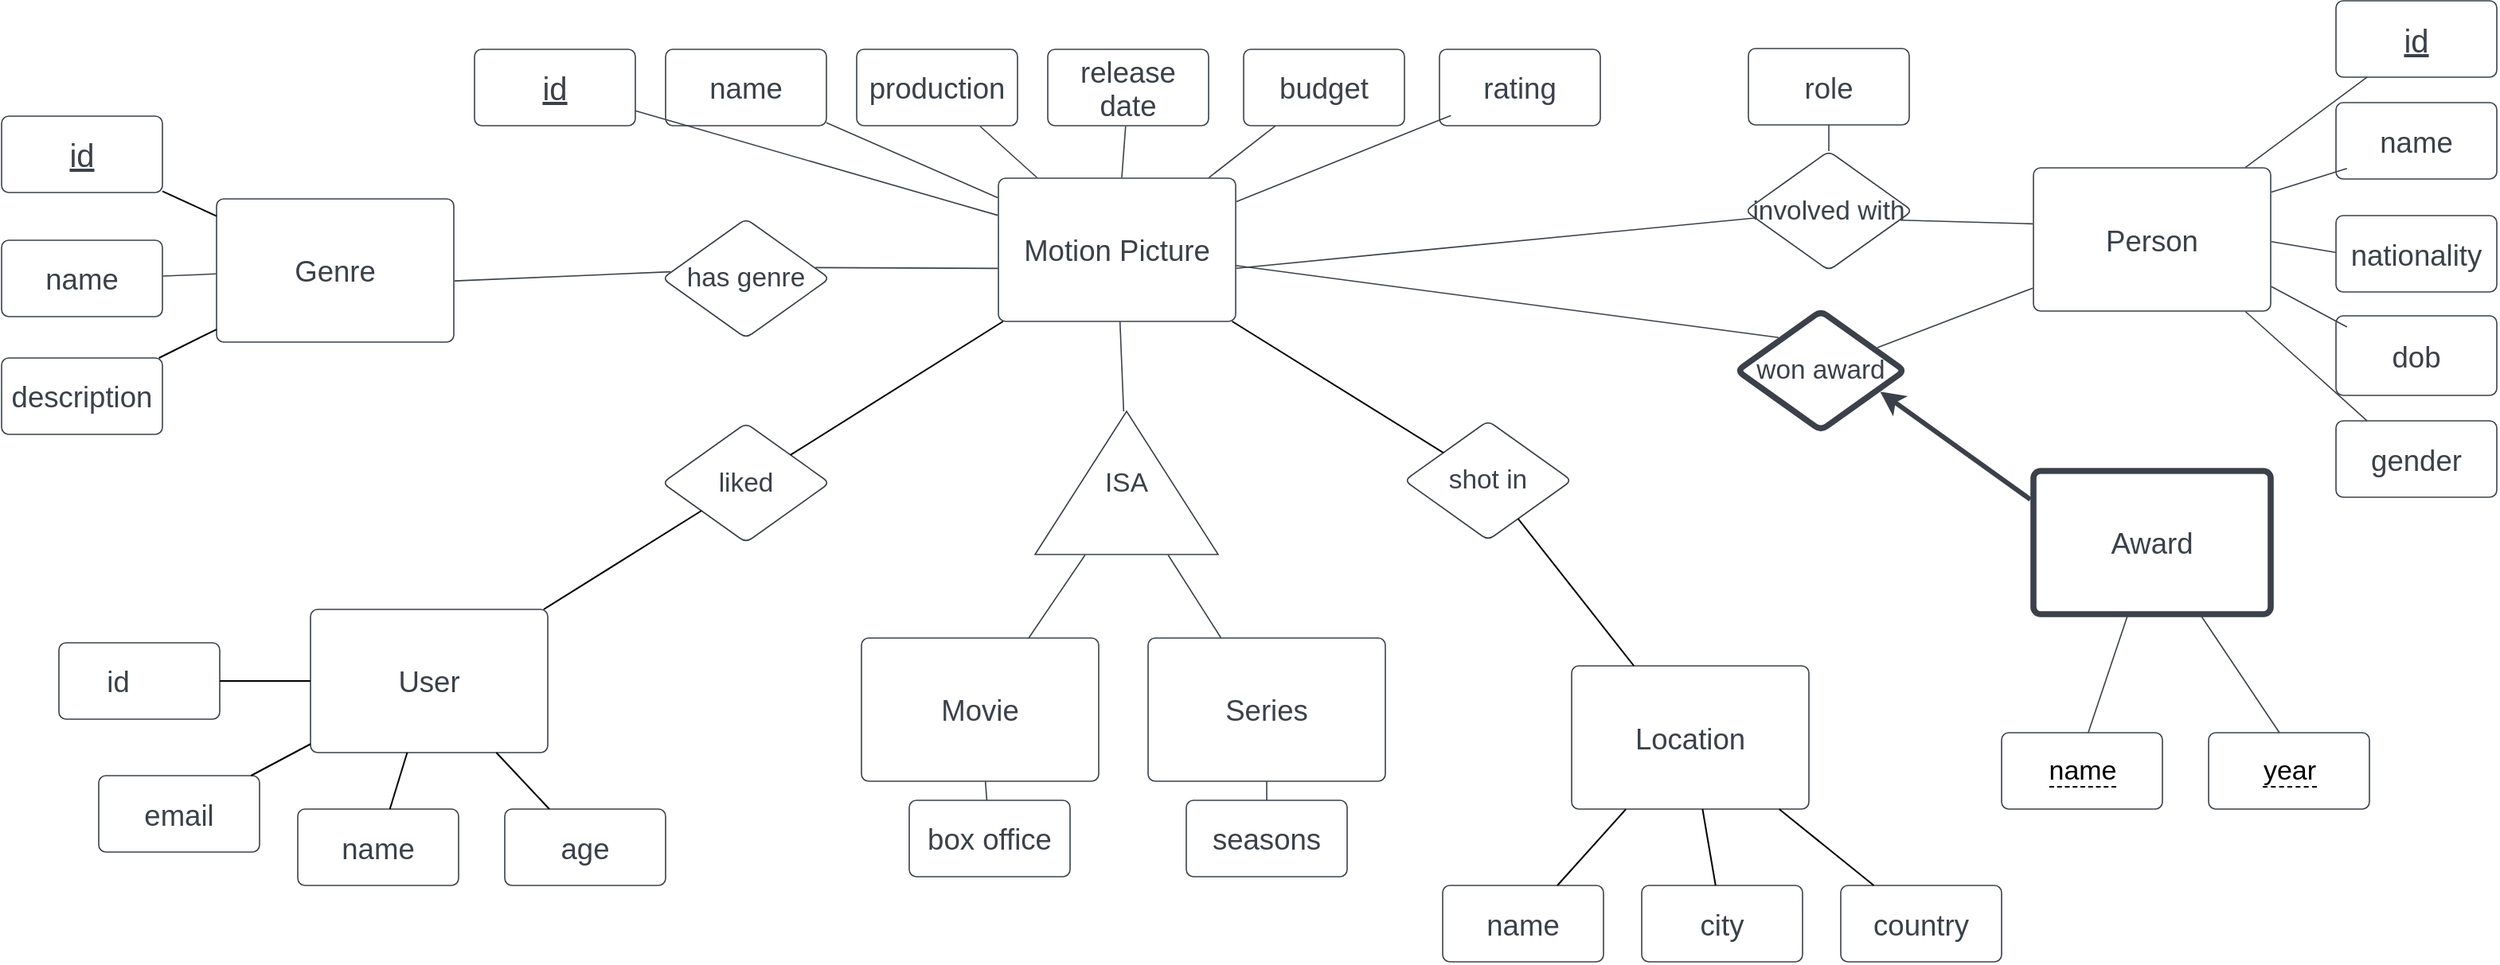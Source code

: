 <mxfile version="23.1.1" type="github">
  <diagram id="sM4I3jX4hoVVW6KOLBf2" name="Page-1">
    <mxGraphModel dx="2704" dy="2076" grid="1" gridSize="10" guides="1" tooltips="1" connect="1" arrows="1" fold="1" page="1" pageScale="1" pageWidth="850" pageHeight="1100" math="0" shadow="0">
      <root>
        <mxCell id="0" />
        <mxCell id="1" parent="0" />
        <mxCell id="el3v450CjuvMq8LSbT_c-1" value="Motion Picture" style="html=1;overflow=block;blockSpacing=1;whiteSpace=wrap;fontSize=18.3;fontColor=#3a414a;spacing=9;strokeColor=#3a414a;strokeOpacity=100;rounded=1;absoluteArcSize=1;arcSize=9;strokeWidth=0.8;lucidId=EhC.puBz8QKm;" vertex="1" parent="1">
          <mxGeometry x="226" y="39" width="149" height="90" as="geometry" />
        </mxCell>
        <mxCell id="el3v450CjuvMq8LSbT_c-2" value="id" style="html=1;overflow=block;blockSpacing=1;whiteSpace=wrap;fontSize=20;fontColor=#3a414a;fontStyle=4;spacing=3.8;strokeColor=#3a414a;strokeOpacity=100;rounded=1;absoluteArcSize=1;arcSize=9;strokeWidth=0.8;lucidId=EhC.K002xcMy;" vertex="1" parent="1">
          <mxGeometry x="-103" y="-42" width="101" height="48" as="geometry" />
        </mxCell>
        <mxCell id="el3v450CjuvMq8LSbT_c-3" value="name" style="html=1;overflow=block;blockSpacing=1;whiteSpace=wrap;fontSize=18.3;fontColor=#3a414a;spacing=3.8;strokeColor=#3a414a;strokeOpacity=100;rounded=1;absoluteArcSize=1;arcSize=9;strokeWidth=0.8;lucidId=EhC.Za-9YmAU;" vertex="1" parent="1">
          <mxGeometry x="17" y="-42" width="101" height="48" as="geometry" />
        </mxCell>
        <mxCell id="el3v450CjuvMq8LSbT_c-4" value="production" style="html=1;overflow=block;blockSpacing=1;whiteSpace=wrap;fontSize=18.3;fontColor=#3a414a;spacing=3.8;strokeColor=#3a414a;strokeOpacity=100;rounded=1;absoluteArcSize=1;arcSize=9;strokeWidth=0.8;lucidId=EhC.SkmI63rg;" vertex="1" parent="1">
          <mxGeometry x="137" y="-42" width="101" height="48" as="geometry" />
        </mxCell>
        <mxCell id="el3v450CjuvMq8LSbT_c-5" value="release date" style="html=1;overflow=block;blockSpacing=1;whiteSpace=wrap;fontSize=18.3;fontColor=#3a414a;spacing=3.8;strokeColor=#3a414a;strokeOpacity=100;rounded=1;absoluteArcSize=1;arcSize=9;strokeWidth=0.8;lucidId=EhC.e631Bg8s;" vertex="1" parent="1">
          <mxGeometry x="257" y="-42" width="101" height="48" as="geometry" />
        </mxCell>
        <mxCell id="el3v450CjuvMq8LSbT_c-6" value="budget" style="html=1;overflow=block;blockSpacing=1;whiteSpace=wrap;fontSize=18.3;fontColor=#3a414a;spacing=3.8;strokeColor=#3a414a;strokeOpacity=100;rounded=1;absoluteArcSize=1;arcSize=9;strokeWidth=0.8;lucidId=EhC.gpTw17Wh;" vertex="1" parent="1">
          <mxGeometry x="380" y="-42" width="101" height="48" as="geometry" />
        </mxCell>
        <mxCell id="el3v450CjuvMq8LSbT_c-7" value="rating" style="html=1;overflow=block;blockSpacing=1;whiteSpace=wrap;fontSize=18.3;fontColor=#3a414a;spacing=3.8;strokeColor=#3a414a;strokeOpacity=100;rounded=1;absoluteArcSize=1;arcSize=9;strokeWidth=0.8;lucidId=EhC.i43d71ts;" vertex="1" parent="1">
          <mxGeometry x="503" y="-42" width="101" height="48" as="geometry" />
        </mxCell>
        <mxCell id="el3v450CjuvMq8LSbT_c-8" value="has genre" style="html=1;overflow=block;blockSpacing=1;whiteSpace=wrap;rhombus;fontSize=16.7;fontColor=#3a414a;spacing=3.8;strokeColor=#3a414a;strokeOpacity=100;rounded=1;absoluteArcSize=1;arcSize=9;strokeWidth=0.8;lucidId=EhC.QZZ1NWxO;" vertex="1" parent="1">
          <mxGeometry x="15" y="64.5" width="105" height="75" as="geometry" />
        </mxCell>
        <mxCell id="el3v450CjuvMq8LSbT_c-9" value="Genre" style="html=1;overflow=block;blockSpacing=1;whiteSpace=wrap;fontSize=18.3;fontColor=#3a414a;spacing=9;strokeColor=#3a414a;strokeOpacity=100;rounded=1;absoluteArcSize=1;arcSize=9;strokeWidth=0.8;lucidId=EhC.2TelQr3l;" vertex="1" parent="1">
          <mxGeometry x="-265" y="52" width="149" height="90" as="geometry" />
        </mxCell>
        <mxCell id="el3v450CjuvMq8LSbT_c-10" value="id" style="html=1;overflow=block;blockSpacing=1;whiteSpace=wrap;fontSize=20;fontColor=#3a414a;fontStyle=4;spacing=3.8;strokeColor=#3a414a;strokeOpacity=100;rounded=1;absoluteArcSize=1;arcSize=9;strokeWidth=0.8;lucidId=EhC._s6o4LGN;" vertex="1" parent="1">
          <mxGeometry x="-400" width="101" height="48" as="geometry" />
        </mxCell>
        <mxCell id="el3v450CjuvMq8LSbT_c-11" value="name" style="html=1;overflow=block;blockSpacing=1;whiteSpace=wrap;fontSize=18.3;fontColor=#3a414a;spacing=3.8;strokeColor=#3a414a;strokeOpacity=100;rounded=1;absoluteArcSize=1;arcSize=9;strokeWidth=0.8;lucidId=EhC..8Grq90Z;" vertex="1" parent="1">
          <mxGeometry x="-400" y="78" width="101" height="48" as="geometry" />
        </mxCell>
        <mxCell id="el3v450CjuvMq8LSbT_c-12" value="description" style="html=1;overflow=block;blockSpacing=1;whiteSpace=wrap;fontSize=18.3;fontColor=#3a414a;spacing=3.8;strokeColor=#3a414a;strokeOpacity=100;rounded=1;absoluteArcSize=1;arcSize=9;strokeWidth=0.8;lucidId=EhC.vAgzzkB6;" vertex="1" parent="1">
          <mxGeometry x="-400" y="152" width="101" height="48" as="geometry" />
        </mxCell>
        <mxCell id="el3v450CjuvMq8LSbT_c-13" value="ISA" style="html=1;overflow=block;blockSpacing=1;whiteSpace=wrap;shape=mxgraph.basic.acute_triangle;dx=0.5;anchorPointDirection=0;fontSize=16.7;fontColor=#3a414a;spacing=3.8;strokeColor=#3a414a;strokeOpacity=100;rounded=1;absoluteArcSize=1;arcSize=9;strokeWidth=0.8;lucidId=EhC.fMM-BYXl;" vertex="1" parent="1">
          <mxGeometry x="249" y="185.5" width="115" height="90" as="geometry" />
        </mxCell>
        <mxCell id="el3v450CjuvMq8LSbT_c-14" value="Movie" style="html=1;overflow=block;blockSpacing=1;whiteSpace=wrap;fontSize=18.3;fontColor=#3a414a;spacing=9;strokeColor=#3a414a;strokeOpacity=100;rounded=1;absoluteArcSize=1;arcSize=9;strokeWidth=0.8;lucidId=EhC.wCg-WKs.;" vertex="1" parent="1">
          <mxGeometry x="140" y="328" width="149" height="90" as="geometry" />
        </mxCell>
        <mxCell id="el3v450CjuvMq8LSbT_c-15" value="Series" style="html=1;overflow=block;blockSpacing=1;whiteSpace=wrap;fontSize=18.3;fontColor=#3a414a;spacing=9;strokeColor=#3a414a;strokeOpacity=100;rounded=1;absoluteArcSize=1;arcSize=9;strokeWidth=0.8;lucidId=EhC.DiEWmnb3;" vertex="1" parent="1">
          <mxGeometry x="320" y="328" width="149" height="90" as="geometry" />
        </mxCell>
        <mxCell id="el3v450CjuvMq8LSbT_c-16" value="seasons" style="html=1;overflow=block;blockSpacing=1;whiteSpace=wrap;fontSize=18.3;fontColor=#3a414a;spacing=3.8;strokeColor=#3a414a;strokeOpacity=100;rounded=1;absoluteArcSize=1;arcSize=9;strokeWidth=0.8;lucidId=EhC.XMe3hi0Y;" vertex="1" parent="1">
          <mxGeometry x="344" y="430" width="101" height="48" as="geometry" />
        </mxCell>
        <mxCell id="el3v450CjuvMq8LSbT_c-17" value="" style="html=1;jettySize=18;whiteSpace=wrap;fontSize=13;strokeColor=#3a414a;strokeOpacity=100;strokeWidth=0.8;rounded=0;startArrow=none;endArrow=none;lucidId=EhC.ZKdA8h4V;" edge="1" parent="1" source="el3v450CjuvMq8LSbT_c-16" target="el3v450CjuvMq8LSbT_c-15">
          <mxGeometry width="100" height="100" relative="1" as="geometry">
            <Array as="points" />
            <mxPoint x="359.5" y="429.616" as="sourcePoint" />
            <mxPoint x="359.609" y="418.36" as="targetPoint" />
          </mxGeometry>
        </mxCell>
        <mxCell id="el3v450CjuvMq8LSbT_c-18" value="box office" style="html=1;overflow=block;blockSpacing=1;whiteSpace=wrap;fontSize=18.3;fontColor=#3a414a;spacing=3.8;strokeColor=#3a414a;strokeOpacity=100;rounded=1;absoluteArcSize=1;arcSize=9;strokeWidth=0.8;lucidId=EhC.fizSg1F4;" vertex="1" parent="1">
          <mxGeometry x="170" y="430" width="101" height="48" as="geometry" />
        </mxCell>
        <mxCell id="el3v450CjuvMq8LSbT_c-19" value="" style="html=1;jettySize=18;whiteSpace=wrap;fontSize=13;strokeColor=#3a414a;strokeOpacity=100;strokeWidth=0.8;rounded=0;startArrow=none;endArrow=none;lucidId=EhC.VP9mOlVg;" edge="1" parent="1" source="el3v450CjuvMq8LSbT_c-18" target="el3v450CjuvMq8LSbT_c-14">
          <mxGeometry width="100" height="100" relative="1" as="geometry">
            <Array as="points" />
            <mxPoint x="173.5" y="429.616" as="sourcePoint" />
            <mxPoint x="173.5" y="418.36" as="targetPoint" />
          </mxGeometry>
        </mxCell>
        <mxCell id="el3v450CjuvMq8LSbT_c-20" value="involved with" style="html=1;overflow=block;blockSpacing=1;whiteSpace=wrap;rhombus;fontSize=16.7;fontColor=#3a414a;spacing=3.8;strokeColor=#3a414a;strokeOpacity=100;rounded=1;absoluteArcSize=1;arcSize=9;strokeWidth=0.8;lucidId=EhC.Q1qjVrm5;" vertex="1" parent="1">
          <mxGeometry x="695" y="22" width="105" height="75" as="geometry" />
        </mxCell>
        <mxCell id="el3v450CjuvMq8LSbT_c-21" value="" style="html=1;jettySize=18;whiteSpace=wrap;fontSize=13;strokeColor=#3a414a;strokeOpacity=100;strokeWidth=0.8;rounded=0;startArrow=none;endArrow=none;exitX=0.049;exitY=0.444;exitPerimeter=0;entryX=1.003;entryY=0.573;entryPerimeter=0;lucidId=EhC.aDPgynu~;" edge="1" parent="1" source="el3v450CjuvMq8LSbT_c-8" target="el3v450CjuvMq8LSbT_c-9">
          <mxGeometry width="100" height="100" relative="1" as="geometry">
            <Array as="points" />
          </mxGeometry>
        </mxCell>
        <mxCell id="el3v450CjuvMq8LSbT_c-22" value="Person" style="html=1;overflow=block;blockSpacing=1;whiteSpace=wrap;fontSize=18.3;fontColor=#3a414a;spacing=9;strokeColor=#3a414a;strokeOpacity=100;rounded=1;absoluteArcSize=1;arcSize=9;strokeWidth=0.8;lucidId=EhC.wSKpIc.s;" vertex="1" parent="1">
          <mxGeometry x="876" y="32.5" width="149" height="90" as="geometry" />
        </mxCell>
        <mxCell id="el3v450CjuvMq8LSbT_c-23" value="id" style="html=1;overflow=block;blockSpacing=1;whiteSpace=wrap;fontSize=20;fontColor=#3a414a;fontStyle=4;spacing=3.8;strokeColor=#3a414a;strokeOpacity=100;rounded=1;absoluteArcSize=1;arcSize=9;strokeWidth=0.8;lucidId=EhC._QKX56Lp;" vertex="1" parent="1">
          <mxGeometry x="1066" y="-72.5" width="101" height="48" as="geometry" />
        </mxCell>
        <mxCell id="el3v450CjuvMq8LSbT_c-24" value="name" style="html=1;overflow=block;blockSpacing=1;whiteSpace=wrap;fontSize=18.3;fontColor=#3a414a;spacing=3.8;strokeColor=#3a414a;strokeOpacity=100;rounded=1;absoluteArcSize=1;arcSize=9;strokeWidth=0.8;lucidId=EhC.zysOP_Ow;" vertex="1" parent="1">
          <mxGeometry x="1066" y="-8.5" width="101" height="48" as="geometry" />
        </mxCell>
        <mxCell id="el3v450CjuvMq8LSbT_c-25" value="nationality" style="html=1;overflow=block;blockSpacing=1;whiteSpace=wrap;fontSize=18.3;fontColor=#3a414a;spacing=3.8;strokeColor=#3a414a;strokeOpacity=100;rounded=1;absoluteArcSize=1;arcSize=9;strokeWidth=0.8;lucidId=EhC.w.58bNZ2;" vertex="1" parent="1">
          <mxGeometry x="1066" y="62.5" width="101" height="48" as="geometry" />
        </mxCell>
        <mxCell id="el3v450CjuvMq8LSbT_c-26" value="dob" style="html=1;overflow=block;blockSpacing=1;whiteSpace=wrap;fontSize=18.3;fontColor=#3a414a;spacing=3.8;strokeColor=#3a414a;strokeOpacity=100;rounded=1;absoluteArcSize=1;arcSize=9;strokeWidth=0.8;lucidId=EhC.PedF_u0f;" vertex="1" parent="1">
          <mxGeometry x="1066" y="125.5" width="101" height="50" as="geometry" />
        </mxCell>
        <mxCell id="el3v450CjuvMq8LSbT_c-27" value="gender" style="html=1;overflow=block;blockSpacing=1;whiteSpace=wrap;fontSize=18.3;fontColor=#3a414a;spacing=3.8;strokeColor=#3a414a;strokeOpacity=100;rounded=1;absoluteArcSize=1;arcSize=9;strokeWidth=0.8;lucidId=EhC.qQ7s1gyy;" vertex="1" parent="1">
          <mxGeometry x="1066" y="191.5" width="101" height="48" as="geometry" />
        </mxCell>
        <mxCell id="el3v450CjuvMq8LSbT_c-28" value="" style="html=1;jettySize=18;whiteSpace=wrap;fontSize=13;strokeColor=#3a414a;strokeOpacity=100;strokeWidth=0.8;rounded=0;startArrow=none;endArrow=none;exitX=-0.003;exitY=0.391;exitPerimeter=0;entryX=0.928;entryY=0.578;entryPerimeter=0;lucidId=EhC.a0eCgye7;" edge="1" parent="1" source="el3v450CjuvMq8LSbT_c-22" target="el3v450CjuvMq8LSbT_c-20">
          <mxGeometry width="100" height="100" relative="1" as="geometry">
            <Array as="points" />
          </mxGeometry>
        </mxCell>
        <mxCell id="el3v450CjuvMq8LSbT_c-29" value="" style="html=1;jettySize=18;whiteSpace=wrap;fontSize=13;strokeColor=#3a414a;strokeOpacity=100;strokeWidth=0.8;rounded=0;startArrow=none;endArrow=none;entryX=1.003;entryY=0.629;entryPerimeter=0;lucidId=EhC.yviJO4~V;" edge="1" parent="1" source="el3v450CjuvMq8LSbT_c-20" target="el3v450CjuvMq8LSbT_c-1">
          <mxGeometry width="100" height="100" relative="1" as="geometry">
            <Array as="points" />
          </mxGeometry>
        </mxCell>
        <mxCell id="el3v450CjuvMq8LSbT_c-30" value="role" style="html=1;overflow=block;blockSpacing=1;whiteSpace=wrap;fontSize=18.3;fontColor=#3a414a;spacing=3.8;strokeColor=#3a414a;strokeOpacity=100;rounded=1;absoluteArcSize=1;arcSize=9;strokeWidth=0.8;lucidId=EhC.efyC4Qk-;" vertex="1" parent="1">
          <mxGeometry x="697" y="-42.5" width="101" height="48" as="geometry" />
        </mxCell>
        <mxCell id="el3v450CjuvMq8LSbT_c-31" value="" style="html=1;jettySize=18;whiteSpace=wrap;fontSize=13;strokeColor=#3a414a;strokeOpacity=100;strokeWidth=0.8;rounded=0;startArrow=none;endArrow=none;lucidId=EhC.6O76i-IB;" edge="1" parent="1" source="el3v450CjuvMq8LSbT_c-30" target="el3v450CjuvMq8LSbT_c-20">
          <mxGeometry width="100" height="100" relative="1" as="geometry">
            <Array as="points" />
          </mxGeometry>
        </mxCell>
        <mxCell id="el3v450CjuvMq8LSbT_c-32" value="" style="html=1;jettySize=18;whiteSpace=wrap;fontSize=13;strokeColor=#3a414a;strokeOpacity=100;strokeWidth=0.8;rounded=0;startArrow=none;endArrow=none;exitX=0.194;exitY=0.999;exitPerimeter=0;entryX=0.894;entryY=-0.004;entryPerimeter=0;lucidId=EhC.ArO0ruCg;" edge="1" parent="1" source="el3v450CjuvMq8LSbT_c-23" target="el3v450CjuvMq8LSbT_c-22">
          <mxGeometry width="100" height="100" relative="1" as="geometry">
            <Array as="points" />
          </mxGeometry>
        </mxCell>
        <mxCell id="el3v450CjuvMq8LSbT_c-33" value="" style="html=1;jettySize=18;whiteSpace=wrap;fontSize=13;strokeColor=#3a414a;strokeOpacity=100;strokeWidth=0.8;rounded=0;startArrow=none;endArrow=none;exitX=0.068;exitY=0.861;exitPerimeter=0;entryX=1.003;entryY=0.17;entryPerimeter=0;lucidId=EhC.6OOZB6zs;" edge="1" parent="1" source="el3v450CjuvMq8LSbT_c-24" target="el3v450CjuvMq8LSbT_c-22">
          <mxGeometry width="100" height="100" relative="1" as="geometry">
            <Array as="points" />
          </mxGeometry>
        </mxCell>
        <mxCell id="el3v450CjuvMq8LSbT_c-34" value="" style="html=1;jettySize=18;whiteSpace=wrap;fontSize=13;strokeColor=#3a414a;strokeOpacity=100;strokeWidth=0.8;rounded=0;startArrow=none;endArrow=none;exitX=-0.003;exitY=0.481;exitPerimeter=0;entryX=1.003;entryY=0.515;entryPerimeter=0;lucidId=EhC.wpX7sT0E;" edge="1" parent="1" source="el3v450CjuvMq8LSbT_c-25" target="el3v450CjuvMq8LSbT_c-22">
          <mxGeometry width="100" height="100" relative="1" as="geometry">
            <Array as="points" />
          </mxGeometry>
        </mxCell>
        <mxCell id="el3v450CjuvMq8LSbT_c-35" value="" style="html=1;jettySize=18;whiteSpace=wrap;fontSize=13;strokeColor=#3a414a;strokeOpacity=100;strokeWidth=0.8;rounded=0;startArrow=none;endArrow=none;exitX=0.068;exitY=0.14;exitPerimeter=0;entryX=1.003;entryY=0.829;entryPerimeter=0;lucidId=EhC.YfRu-2Yf;" edge="1" parent="1" source="el3v450CjuvMq8LSbT_c-26" target="el3v450CjuvMq8LSbT_c-22">
          <mxGeometry width="100" height="100" relative="1" as="geometry">
            <Array as="points" />
          </mxGeometry>
        </mxCell>
        <mxCell id="el3v450CjuvMq8LSbT_c-36" value="" style="html=1;jettySize=18;whiteSpace=wrap;fontSize=13;strokeColor=#3a414a;strokeOpacity=100;strokeWidth=0.8;rounded=0;startArrow=none;endArrow=none;exitX=0.194;exitY=0.001;exitPerimeter=0;entryX=0.894;entryY=1.004;entryPerimeter=0;lucidId=EhC.5wpvCMhJ;" edge="1" parent="1" source="el3v450CjuvMq8LSbT_c-27" target="el3v450CjuvMq8LSbT_c-22">
          <mxGeometry width="100" height="100" relative="1" as="geometry">
            <Array as="points" />
          </mxGeometry>
        </mxCell>
        <mxCell id="el3v450CjuvMq8LSbT_c-37" value="" style="html=1;jettySize=18;whiteSpace=wrap;fontSize=13;strokeColor=#3a414a;strokeOpacity=100;strokeWidth=0.8;rounded=0;startArrow=none;endArrow=none;lucidId=EhC.kqgDdxPG;" edge="1" parent="1" source="el3v450CjuvMq8LSbT_c-13" target="el3v450CjuvMq8LSbT_c-1">
          <mxGeometry width="100" height="100" relative="1" as="geometry">
            <Array as="points" />
          </mxGeometry>
        </mxCell>
        <mxCell id="el3v450CjuvMq8LSbT_c-38" value="" style="html=1;jettySize=18;whiteSpace=wrap;fontSize=13;strokeColor=#3a414a;strokeOpacity=100;strokeWidth=0.8;rounded=0;startArrow=none;endArrow=none;entryX=0.727;entryY=1.004;entryPerimeter=0;lucidId=EhC.t0iPB0GW;" edge="1" parent="1" source="el3v450CjuvMq8LSbT_c-15" target="el3v450CjuvMq8LSbT_c-13">
          <mxGeometry width="100" height="100" relative="1" as="geometry">
            <Array as="points" />
            <mxPoint x="503.829" y="345.64" as="sourcePoint" />
          </mxGeometry>
        </mxCell>
        <mxCell id="el3v450CjuvMq8LSbT_c-39" value="" style="html=1;jettySize=18;whiteSpace=wrap;fontSize=13;strokeColor=#3a414a;strokeOpacity=100;strokeWidth=0.8;rounded=0;startArrow=none;endArrow=none;entryX=0.273;entryY=1.004;entryPerimeter=0;lucidId=EhC.oX0Ukwf7;" edge="1" parent="1" source="el3v450CjuvMq8LSbT_c-14" target="el3v450CjuvMq8LSbT_c-13">
          <mxGeometry width="100" height="100" relative="1" as="geometry">
            <Array as="points" />
            <mxPoint x="377.171" y="345.64" as="sourcePoint" />
          </mxGeometry>
        </mxCell>
        <mxCell id="el3v450CjuvMq8LSbT_c-40" value="" style="html=1;jettySize=18;whiteSpace=wrap;fontSize=13;strokeColor=#3a414a;strokeOpacity=100;strokeWidth=0.8;rounded=0;startArrow=none;endArrow=none;exitX=0.071;exitY=0.866;exitPerimeter=0;entryX=1.003;entryY=0.164;entryPerimeter=0;lucidId=EhC.ntxs.3hi;" edge="1" parent="1" source="el3v450CjuvMq8LSbT_c-7" target="el3v450CjuvMq8LSbT_c-1">
          <mxGeometry width="100" height="100" relative="1" as="geometry">
            <Array as="points" />
          </mxGeometry>
        </mxCell>
        <mxCell id="el3v450CjuvMq8LSbT_c-41" value="" style="html=1;jettySize=18;whiteSpace=wrap;fontSize=13;strokeColor=#3a414a;strokeOpacity=100;strokeWidth=0.8;rounded=0;startArrow=none;endArrow=none;exitX=0.198;exitY=1.001;exitPerimeter=0;entryX=0.887;entryY=-0.004;entryPerimeter=0;lucidId=EhC.kO9CQ1EZ;" edge="1" parent="1" source="el3v450CjuvMq8LSbT_c-6" target="el3v450CjuvMq8LSbT_c-1">
          <mxGeometry width="100" height="100" relative="1" as="geometry">
            <Array as="points" />
          </mxGeometry>
        </mxCell>
        <mxCell id="el3v450CjuvMq8LSbT_c-42" value="" style="html=1;jettySize=18;whiteSpace=wrap;fontSize=13;strokeColor=#3a414a;strokeOpacity=100;strokeWidth=0.8;rounded=0;startArrow=none;endArrow=none;exitX=0.484;exitY=1.008;exitPerimeter=0;entryX=0.52;entryY=-0.004;entryPerimeter=0;lucidId=EhC.v1WA4PZ-;" edge="1" parent="1" source="el3v450CjuvMq8LSbT_c-5" target="el3v450CjuvMq8LSbT_c-1">
          <mxGeometry width="100" height="100" relative="1" as="geometry">
            <Array as="points" />
          </mxGeometry>
        </mxCell>
        <mxCell id="el3v450CjuvMq8LSbT_c-43" value="" style="html=1;jettySize=18;whiteSpace=wrap;fontSize=13;strokeColor=#3a414a;strokeOpacity=100;strokeWidth=0.8;rounded=0;startArrow=none;endArrow=none;exitX=0.767;exitY=1.008;exitPerimeter=0;entryX=0.163;entryY=-0.004;entryPerimeter=0;lucidId=EhC._cAc9qpq;" edge="1" parent="1" source="el3v450CjuvMq8LSbT_c-4" target="el3v450CjuvMq8LSbT_c-1">
          <mxGeometry width="100" height="100" relative="1" as="geometry">
            <Array as="points" />
          </mxGeometry>
        </mxCell>
        <mxCell id="el3v450CjuvMq8LSbT_c-44" value="" style="html=1;jettySize=18;whiteSpace=wrap;fontSize=13;strokeColor=#3a414a;strokeOpacity=100;strokeWidth=0.8;rounded=0;startArrow=none;endArrow=none;entryX=-0.003;entryY=0.136;entryPerimeter=0;lucidId=EhC.~PX~m6hv;" edge="1" parent="1" source="el3v450CjuvMq8LSbT_c-3" target="el3v450CjuvMq8LSbT_c-1">
          <mxGeometry width="100" height="100" relative="1" as="geometry">
            <Array as="points" />
          </mxGeometry>
        </mxCell>
        <mxCell id="el3v450CjuvMq8LSbT_c-45" value="" style="html=1;jettySize=18;whiteSpace=wrap;fontSize=13;strokeColor=#3a414a;strokeOpacity=100;strokeWidth=0.8;rounded=0;startArrow=none;endArrow=none;entryX=-0.003;entryY=0.259;entryPerimeter=0;lucidId=EhC.LYM6Cz-I;" edge="1" parent="1" source="el3v450CjuvMq8LSbT_c-2" target="el3v450CjuvMq8LSbT_c-1">
          <mxGeometry width="100" height="100" relative="1" as="geometry">
            <Array as="points" />
          </mxGeometry>
        </mxCell>
        <mxCell id="el3v450CjuvMq8LSbT_c-47" value="" style="html=1;jettySize=18;whiteSpace=wrap;fontSize=13;strokeColor=#3a414a;strokeOpacity=100;strokeWidth=0.8;rounded=0;startArrow=none;endArrow=none;exitX=1.003;exitY=0.469;exitPerimeter=0;entryX=-0.003;entryY=0.524;entryPerimeter=0;lucidId=EhC.CjuC4o-6;" edge="1" parent="1" source="el3v450CjuvMq8LSbT_c-11" target="el3v450CjuvMq8LSbT_c-9">
          <mxGeometry width="100" height="100" relative="1" as="geometry">
            <Array as="points" />
          </mxGeometry>
        </mxCell>
        <mxCell id="el3v450CjuvMq8LSbT_c-49" value="" style="html=1;jettySize=18;whiteSpace=wrap;fontSize=13;strokeColor=#3a414a;strokeOpacity=100;strokeWidth=0.8;rounded=0;startArrow=none;endArrow=none;exitX=0.915;exitY=0.409;exitPerimeter=0;entryX=-0.003;entryY=0.63;entryPerimeter=0;lucidId=EhC.sKnL1zXp;" edge="1" parent="1" source="el3v450CjuvMq8LSbT_c-8" target="el3v450CjuvMq8LSbT_c-1">
          <mxGeometry width="100" height="100" relative="1" as="geometry">
            <Array as="points" />
          </mxGeometry>
        </mxCell>
        <mxCell id="el3v450CjuvMq8LSbT_c-50" value="won award" style="html=1;overflow=block;blockSpacing=1;whiteSpace=wrap;rhombus;fontSize=16.7;fontColor=#3a414a;spacing=3.8;strokeColor=#3a414a;strokeOpacity=100;rounded=1;absoluteArcSize=1;arcSize=9;strokeWidth=3.8;lucidId=EhC.Hkq8IfsG;" vertex="1" parent="1">
          <mxGeometry x="690" y="122.5" width="105" height="75" as="geometry" />
        </mxCell>
        <mxCell id="el3v450CjuvMq8LSbT_c-51" value="Award" style="html=1;overflow=block;blockSpacing=1;whiteSpace=wrap;fontSize=18.3;fontColor=#3a414a;spacing=9;strokeColor=#3a414a;strokeOpacity=100;rounded=1;absoluteArcSize=1;arcSize=9;strokeWidth=3.8;lucidId=EhC.j_HUIlur;" vertex="1" parent="1">
          <mxGeometry x="876" y="223" width="149" height="90" as="geometry" />
        </mxCell>
        <mxCell id="el3v450CjuvMq8LSbT_c-52" value="" style="html=1;jettySize=18;whiteSpace=wrap;fontSize=13;strokeColor=#3a414a;strokeOpacity=100;strokeWidth=3;rounded=0;startArrow=none;exitX=-0.013;exitY=0.199;exitPerimeter=0;entryX=0.855;entryY=0.676;entryPerimeter=0;lucidId=EhC.tVhlT~P_;" edge="1" parent="1" source="el3v450CjuvMq8LSbT_c-51" target="el3v450CjuvMq8LSbT_c-50">
          <mxGeometry width="100" height="100" relative="1" as="geometry">
            <Array as="points" />
          </mxGeometry>
        </mxCell>
        <mxCell id="el3v450CjuvMq8LSbT_c-53" value="" style="html=1;jettySize=18;whiteSpace=wrap;fontSize=13;strokeColor=#3a414a;strokeOpacity=100;strokeWidth=0.8;rounded=0;startArrow=none;endArrow=none;exitX=-0.003;exitY=0.84;exitPerimeter=0;entryX=0.838;entryY=0.307;entryPerimeter=0;lucidId=EhC.1EsKoWqu;" edge="1" parent="1" source="el3v450CjuvMq8LSbT_c-22" target="el3v450CjuvMq8LSbT_c-50">
          <mxGeometry width="100" height="100" relative="1" as="geometry">
            <Array as="points" />
          </mxGeometry>
        </mxCell>
        <mxCell id="el3v450CjuvMq8LSbT_c-54" value="" style="html=1;jettySize=18;whiteSpace=wrap;fontSize=13;strokeColor=#3a414a;strokeOpacity=100;strokeWidth=0.8;rounded=0;startArrow=none;endArrow=none;entryX=0.247;entryY=0.222;entryPerimeter=0;lucidId=EhC.ZwT7tfKE;" edge="1" parent="1" source="el3v450CjuvMq8LSbT_c-1" target="el3v450CjuvMq8LSbT_c-50">
          <mxGeometry width="100" height="100" relative="1" as="geometry">
            <Array as="points" />
          </mxGeometry>
        </mxCell>
        <mxCell id="el3v450CjuvMq8LSbT_c-57" value="" style="html=1;jettySize=18;whiteSpace=wrap;fontSize=13;strokeColor=#3a414a;strokeOpacity=100;strokeWidth=0.8;rounded=0;startArrow=none;endArrow=none;lucidId=EhC.K92keKf.;" edge="1" parent="1" target="el3v450CjuvMq8LSbT_c-51">
          <mxGeometry width="100" height="100" relative="1" as="geometry">
            <Array as="points" />
            <mxPoint x="897" y="427.5" as="sourcePoint" />
          </mxGeometry>
        </mxCell>
        <mxCell id="el3v450CjuvMq8LSbT_c-58" value="" style="html=1;jettySize=18;whiteSpace=wrap;fontSize=13;strokeColor=#3a414a;strokeOpacity=100;strokeWidth=0.8;rounded=0;startArrow=none;endArrow=none;exitX=0.5;exitY=0;lucidId=EhC.dW-oipTZ;exitDx=0;exitDy=0;" edge="1" parent="1" source="el3v450CjuvMq8LSbT_c-59" target="el3v450CjuvMq8LSbT_c-51">
          <mxGeometry width="100" height="100" relative="1" as="geometry">
            <Array as="points" />
          </mxGeometry>
        </mxCell>
        <mxCell id="el3v450CjuvMq8LSbT_c-61" value="" style="group" vertex="1" connectable="0" parent="1">
          <mxGeometry x="986" y="387.5" width="101" height="48" as="geometry" />
        </mxCell>
        <mxCell id="el3v450CjuvMq8LSbT_c-62" value="" style="group" vertex="1" connectable="0" parent="el3v450CjuvMq8LSbT_c-61">
          <mxGeometry width="101" height="48" as="geometry" />
        </mxCell>
        <mxCell id="el3v450CjuvMq8LSbT_c-56" value="" style="html=1;overflow=block;blockSpacing=1;whiteSpace=wrap;fontSize=18.3;fontColor=#3a414a;spacing=3.8;strokeColor=#3a414a;strokeOpacity=100;rounded=1;absoluteArcSize=1;arcSize=9;strokeWidth=0.8;lucidId=EhC.pvXhTuE7;fontStyle=0" vertex="1" parent="el3v450CjuvMq8LSbT_c-62">
          <mxGeometry width="101" height="48" as="geometry" />
        </mxCell>
        <mxCell id="el3v450CjuvMq8LSbT_c-59" value="&lt;u style=&quot;border-bottom: 1px dashed rgb(0, 0, 0); text-decoration: none; font-size: 17px;&quot;&gt;year&lt;/u&gt;" style="text;html=1;strokeColor=none;fillColor=none;align=center;verticalAlign=middle;whiteSpace=wrap;rounded=0;fontSize=17;" vertex="1" parent="el3v450CjuvMq8LSbT_c-62">
          <mxGeometry x="20.5" y="9" width="60" height="30" as="geometry" />
        </mxCell>
        <mxCell id="el3v450CjuvMq8LSbT_c-65" value="" style="group" vertex="1" connectable="0" parent="1">
          <mxGeometry x="856" y="387.5" width="101" height="48" as="geometry" />
        </mxCell>
        <mxCell id="el3v450CjuvMq8LSbT_c-55" value="" style="html=1;overflow=block;blockSpacing=1;whiteSpace=wrap;fontSize=18.3;fontColor=#3a414a;spacing=3.8;strokeColor=#3a414a;strokeOpacity=100;rounded=1;absoluteArcSize=1;arcSize=9;strokeWidth=0.8;lucidId=EhC.j7B.kK.m;fontStyle=4" vertex="1" parent="el3v450CjuvMq8LSbT_c-65">
          <mxGeometry width="101" height="48" as="geometry" />
        </mxCell>
        <mxCell id="el3v450CjuvMq8LSbT_c-60" value="&lt;u style=&quot;border-bottom: 1px dashed rgb(0, 0, 0); text-decoration: none; font-size: 17px;&quot;&gt;name&lt;/u&gt;" style="text;html=1;strokeColor=none;fillColor=none;align=center;verticalAlign=middle;whiteSpace=wrap;rounded=0;fontSize=17;" vertex="1" parent="el3v450CjuvMq8LSbT_c-65">
          <mxGeometry x="20.5" y="9" width="60" height="30" as="geometry" />
        </mxCell>
        <mxCell id="el3v450CjuvMq8LSbT_c-66" value="liked" style="html=1;overflow=block;blockSpacing=1;whiteSpace=wrap;rhombus;fontSize=16.7;fontColor=#3a414a;spacing=3.8;strokeColor=#3a414a;strokeOpacity=100;rounded=1;absoluteArcSize=1;arcSize=9;strokeWidth=0.8;lucidId=EhC.QZZ1NWxO;" vertex="1" parent="1">
          <mxGeometry x="15" y="193" width="105" height="75" as="geometry" />
        </mxCell>
        <mxCell id="el3v450CjuvMq8LSbT_c-67" value="User" style="html=1;overflow=block;blockSpacing=1;whiteSpace=wrap;fontSize=18.3;fontColor=#3a414a;spacing=9;strokeColor=#3a414a;strokeOpacity=100;rounded=1;absoluteArcSize=1;arcSize=9;strokeWidth=0.8;lucidId=EhC.puBz8QKm;" vertex="1" parent="1">
          <mxGeometry x="-206" y="310" width="149" height="90" as="geometry" />
        </mxCell>
        <mxCell id="el3v450CjuvMq8LSbT_c-70" value="" style="endArrow=none;html=1;rounded=0;" edge="1" parent="1" source="el3v450CjuvMq8LSbT_c-12" target="el3v450CjuvMq8LSbT_c-9">
          <mxGeometry width="50" height="50" relative="1" as="geometry">
            <mxPoint x="-277" y="227" as="sourcePoint" />
            <mxPoint x="-227" y="177" as="targetPoint" />
          </mxGeometry>
        </mxCell>
        <mxCell id="el3v450CjuvMq8LSbT_c-71" value="" style="endArrow=none;html=1;rounded=0;" edge="1" parent="1" source="el3v450CjuvMq8LSbT_c-10" target="el3v450CjuvMq8LSbT_c-9">
          <mxGeometry width="50" height="50" relative="1" as="geometry">
            <mxPoint x="132" y="290.79" as="sourcePoint" />
            <mxPoint x="-137.0" y="141.998" as="targetPoint" />
          </mxGeometry>
        </mxCell>
        <mxCell id="el3v450CjuvMq8LSbT_c-72" value="id&lt;span style=&quot;white-space: pre;&quot;&gt;&#x9;&lt;/span&gt;" style="html=1;overflow=block;blockSpacing=1;whiteSpace=wrap;fontSize=18.3;fontColor=#3a414a;spacing=3.8;strokeColor=#3a414a;strokeOpacity=100;rounded=1;absoluteArcSize=1;arcSize=9;strokeWidth=0.8;lucidId=EhC.Za-9YmAU;" vertex="1" parent="1">
          <mxGeometry x="-364" y="331" width="101" height="48" as="geometry" />
        </mxCell>
        <mxCell id="el3v450CjuvMq8LSbT_c-73" value="email" style="html=1;overflow=block;blockSpacing=1;whiteSpace=wrap;fontSize=18.3;fontColor=#3a414a;spacing=3.8;strokeColor=#3a414a;strokeOpacity=100;rounded=1;absoluteArcSize=1;arcSize=9;strokeWidth=0.8;lucidId=EhC.SkmI63rg;" vertex="1" parent="1">
          <mxGeometry x="-339" y="414.5" width="101" height="48" as="geometry" />
        </mxCell>
        <mxCell id="el3v450CjuvMq8LSbT_c-74" value="name" style="html=1;overflow=block;blockSpacing=1;whiteSpace=wrap;fontSize=18.3;fontColor=#3a414a;spacing=3.8;strokeColor=#3a414a;strokeOpacity=100;rounded=1;absoluteArcSize=1;arcSize=9;strokeWidth=0.8;lucidId=EhC.e631Bg8s;" vertex="1" parent="1">
          <mxGeometry x="-214" y="435.5" width="101" height="48" as="geometry" />
        </mxCell>
        <mxCell id="el3v450CjuvMq8LSbT_c-75" value="age" style="html=1;overflow=block;blockSpacing=1;whiteSpace=wrap;fontSize=18.3;fontColor=#3a414a;spacing=3.8;strokeColor=#3a414a;strokeOpacity=100;rounded=1;absoluteArcSize=1;arcSize=9;strokeWidth=0.8;lucidId=EhC.gpTw17Wh;" vertex="1" parent="1">
          <mxGeometry x="-84" y="435.5" width="101" height="48" as="geometry" />
        </mxCell>
        <mxCell id="el3v450CjuvMq8LSbT_c-81" value="" style="endArrow=none;html=1;rounded=0;" edge="1" parent="1" source="el3v450CjuvMq8LSbT_c-66" target="el3v450CjuvMq8LSbT_c-1">
          <mxGeometry width="50" height="50" relative="1" as="geometry">
            <mxPoint x="100" y="230" as="sourcePoint" />
            <mxPoint x="150" y="180" as="targetPoint" />
          </mxGeometry>
        </mxCell>
        <mxCell id="el3v450CjuvMq8LSbT_c-82" value="" style="endArrow=none;html=1;rounded=0;" edge="1" parent="1" source="el3v450CjuvMq8LSbT_c-67" target="el3v450CjuvMq8LSbT_c-66">
          <mxGeometry width="50" height="50" relative="1" as="geometry">
            <mxPoint x="-90" y="300" as="sourcePoint" />
            <mxPoint x="-40" y="250" as="targetPoint" />
          </mxGeometry>
        </mxCell>
        <mxCell id="el3v450CjuvMq8LSbT_c-84" value="" style="endArrow=none;html=1;rounded=0;" edge="1" parent="1" source="el3v450CjuvMq8LSbT_c-72" target="el3v450CjuvMq8LSbT_c-67">
          <mxGeometry width="50" height="50" relative="1" as="geometry">
            <mxPoint x="-330" y="280" as="sourcePoint" />
            <mxPoint x="-280" y="230" as="targetPoint" />
          </mxGeometry>
        </mxCell>
        <mxCell id="el3v450CjuvMq8LSbT_c-85" value="" style="endArrow=none;html=1;rounded=0;" edge="1" parent="1" source="el3v450CjuvMq8LSbT_c-75" target="el3v450CjuvMq8LSbT_c-67">
          <mxGeometry width="50" height="50" relative="1" as="geometry">
            <mxPoint x="270" y="240" as="sourcePoint" />
            <mxPoint x="320" y="190" as="targetPoint" />
          </mxGeometry>
        </mxCell>
        <mxCell id="el3v450CjuvMq8LSbT_c-86" value="" style="endArrow=none;html=1;rounded=0;" edge="1" parent="1" source="el3v450CjuvMq8LSbT_c-73" target="el3v450CjuvMq8LSbT_c-67">
          <mxGeometry width="50" height="50" relative="1" as="geometry">
            <mxPoint x="-320" y="300" as="sourcePoint" />
            <mxPoint x="-270" y="250" as="targetPoint" />
          </mxGeometry>
        </mxCell>
        <mxCell id="el3v450CjuvMq8LSbT_c-87" value="" style="endArrow=none;html=1;rounded=0;" edge="1" parent="1" source="el3v450CjuvMq8LSbT_c-74" target="el3v450CjuvMq8LSbT_c-67">
          <mxGeometry width="50" height="50" relative="1" as="geometry">
            <mxPoint x="270" y="240" as="sourcePoint" />
            <mxPoint x="320" y="190" as="targetPoint" />
          </mxGeometry>
        </mxCell>
        <mxCell id="el3v450CjuvMq8LSbT_c-88" value="shot in" style="html=1;overflow=block;blockSpacing=1;whiteSpace=wrap;rhombus;fontSize=16.7;fontColor=#3a414a;spacing=3.8;strokeColor=#3a414a;strokeOpacity=100;rounded=1;absoluteArcSize=1;arcSize=9;strokeWidth=0.8;lucidId=EhC.QZZ1NWxO;" vertex="1" parent="1">
          <mxGeometry x="481" y="191.5" width="105" height="75" as="geometry" />
        </mxCell>
        <mxCell id="el3v450CjuvMq8LSbT_c-89" value="Location" style="html=1;overflow=block;blockSpacing=1;whiteSpace=wrap;fontSize=18.3;fontColor=#3a414a;spacing=9;strokeColor=#3a414a;strokeOpacity=100;rounded=1;absoluteArcSize=1;arcSize=9;strokeWidth=0.8;lucidId=EhC.puBz8QKm;" vertex="1" parent="1">
          <mxGeometry x="586" y="345.5" width="149" height="90" as="geometry" />
        </mxCell>
        <mxCell id="el3v450CjuvMq8LSbT_c-90" value="name" style="html=1;overflow=block;blockSpacing=1;whiteSpace=wrap;fontSize=18.3;fontColor=#3a414a;spacing=3.8;strokeColor=#3a414a;strokeOpacity=100;rounded=1;absoluteArcSize=1;arcSize=9;strokeWidth=0.8;lucidId=EhC.SkmI63rg;" vertex="1" parent="1">
          <mxGeometry x="505" y="483.5" width="101" height="48" as="geometry" />
        </mxCell>
        <mxCell id="el3v450CjuvMq8LSbT_c-91" value="city" style="html=1;overflow=block;blockSpacing=1;whiteSpace=wrap;fontSize=18.3;fontColor=#3a414a;spacing=3.8;strokeColor=#3a414a;strokeOpacity=100;rounded=1;absoluteArcSize=1;arcSize=9;strokeWidth=0.8;lucidId=EhC.e631Bg8s;" vertex="1" parent="1">
          <mxGeometry x="630" y="483.5" width="101" height="48" as="geometry" />
        </mxCell>
        <mxCell id="el3v450CjuvMq8LSbT_c-92" value="country" style="html=1;overflow=block;blockSpacing=1;whiteSpace=wrap;fontSize=18.3;fontColor=#3a414a;spacing=3.8;strokeColor=#3a414a;strokeOpacity=100;rounded=1;absoluteArcSize=1;arcSize=9;strokeWidth=0.8;lucidId=EhC.gpTw17Wh;" vertex="1" parent="1">
          <mxGeometry x="755" y="483.5" width="101" height="48" as="geometry" />
        </mxCell>
        <mxCell id="el3v450CjuvMq8LSbT_c-93" value="" style="endArrow=none;html=1;rounded=0;" edge="1" parent="1" source="el3v450CjuvMq8LSbT_c-92" target="el3v450CjuvMq8LSbT_c-89">
          <mxGeometry width="50" height="50" relative="1" as="geometry">
            <mxPoint x="1090" y="234.5" as="sourcePoint" />
            <mxPoint x="1140" y="184.5" as="targetPoint" />
          </mxGeometry>
        </mxCell>
        <mxCell id="el3v450CjuvMq8LSbT_c-95" value="" style="endArrow=none;html=1;rounded=0;" edge="1" parent="1" source="el3v450CjuvMq8LSbT_c-88" target="el3v450CjuvMq8LSbT_c-1">
          <mxGeometry width="50" height="50" relative="1" as="geometry">
            <mxPoint x="453" y="210" as="sourcePoint" />
            <mxPoint x="503" y="160" as="targetPoint" />
          </mxGeometry>
        </mxCell>
        <mxCell id="el3v450CjuvMq8LSbT_c-97" value="" style="endArrow=none;html=1;rounded=0;" edge="1" parent="1" source="el3v450CjuvMq8LSbT_c-89" target="el3v450CjuvMq8LSbT_c-88">
          <mxGeometry width="50" height="50" relative="1" as="geometry">
            <mxPoint x="400" y="230" as="sourcePoint" />
            <mxPoint x="450" y="180" as="targetPoint" />
          </mxGeometry>
        </mxCell>
        <mxCell id="el3v450CjuvMq8LSbT_c-99" value="" style="endArrow=none;html=1;rounded=0;" edge="1" parent="1" source="el3v450CjuvMq8LSbT_c-90" target="el3v450CjuvMq8LSbT_c-89">
          <mxGeometry width="50" height="50" relative="1" as="geometry">
            <mxPoint x="520" y="480" as="sourcePoint" />
            <mxPoint x="570" y="430" as="targetPoint" />
          </mxGeometry>
        </mxCell>
        <mxCell id="el3v450CjuvMq8LSbT_c-100" value="" style="endArrow=none;html=1;rounded=0;" edge="1" parent="1" source="el3v450CjuvMq8LSbT_c-91" target="el3v450CjuvMq8LSbT_c-89">
          <mxGeometry width="50" height="50" relative="1" as="geometry">
            <mxPoint x="520" y="650" as="sourcePoint" />
            <mxPoint x="570" y="600" as="targetPoint" />
          </mxGeometry>
        </mxCell>
      </root>
    </mxGraphModel>
  </diagram>
</mxfile>
